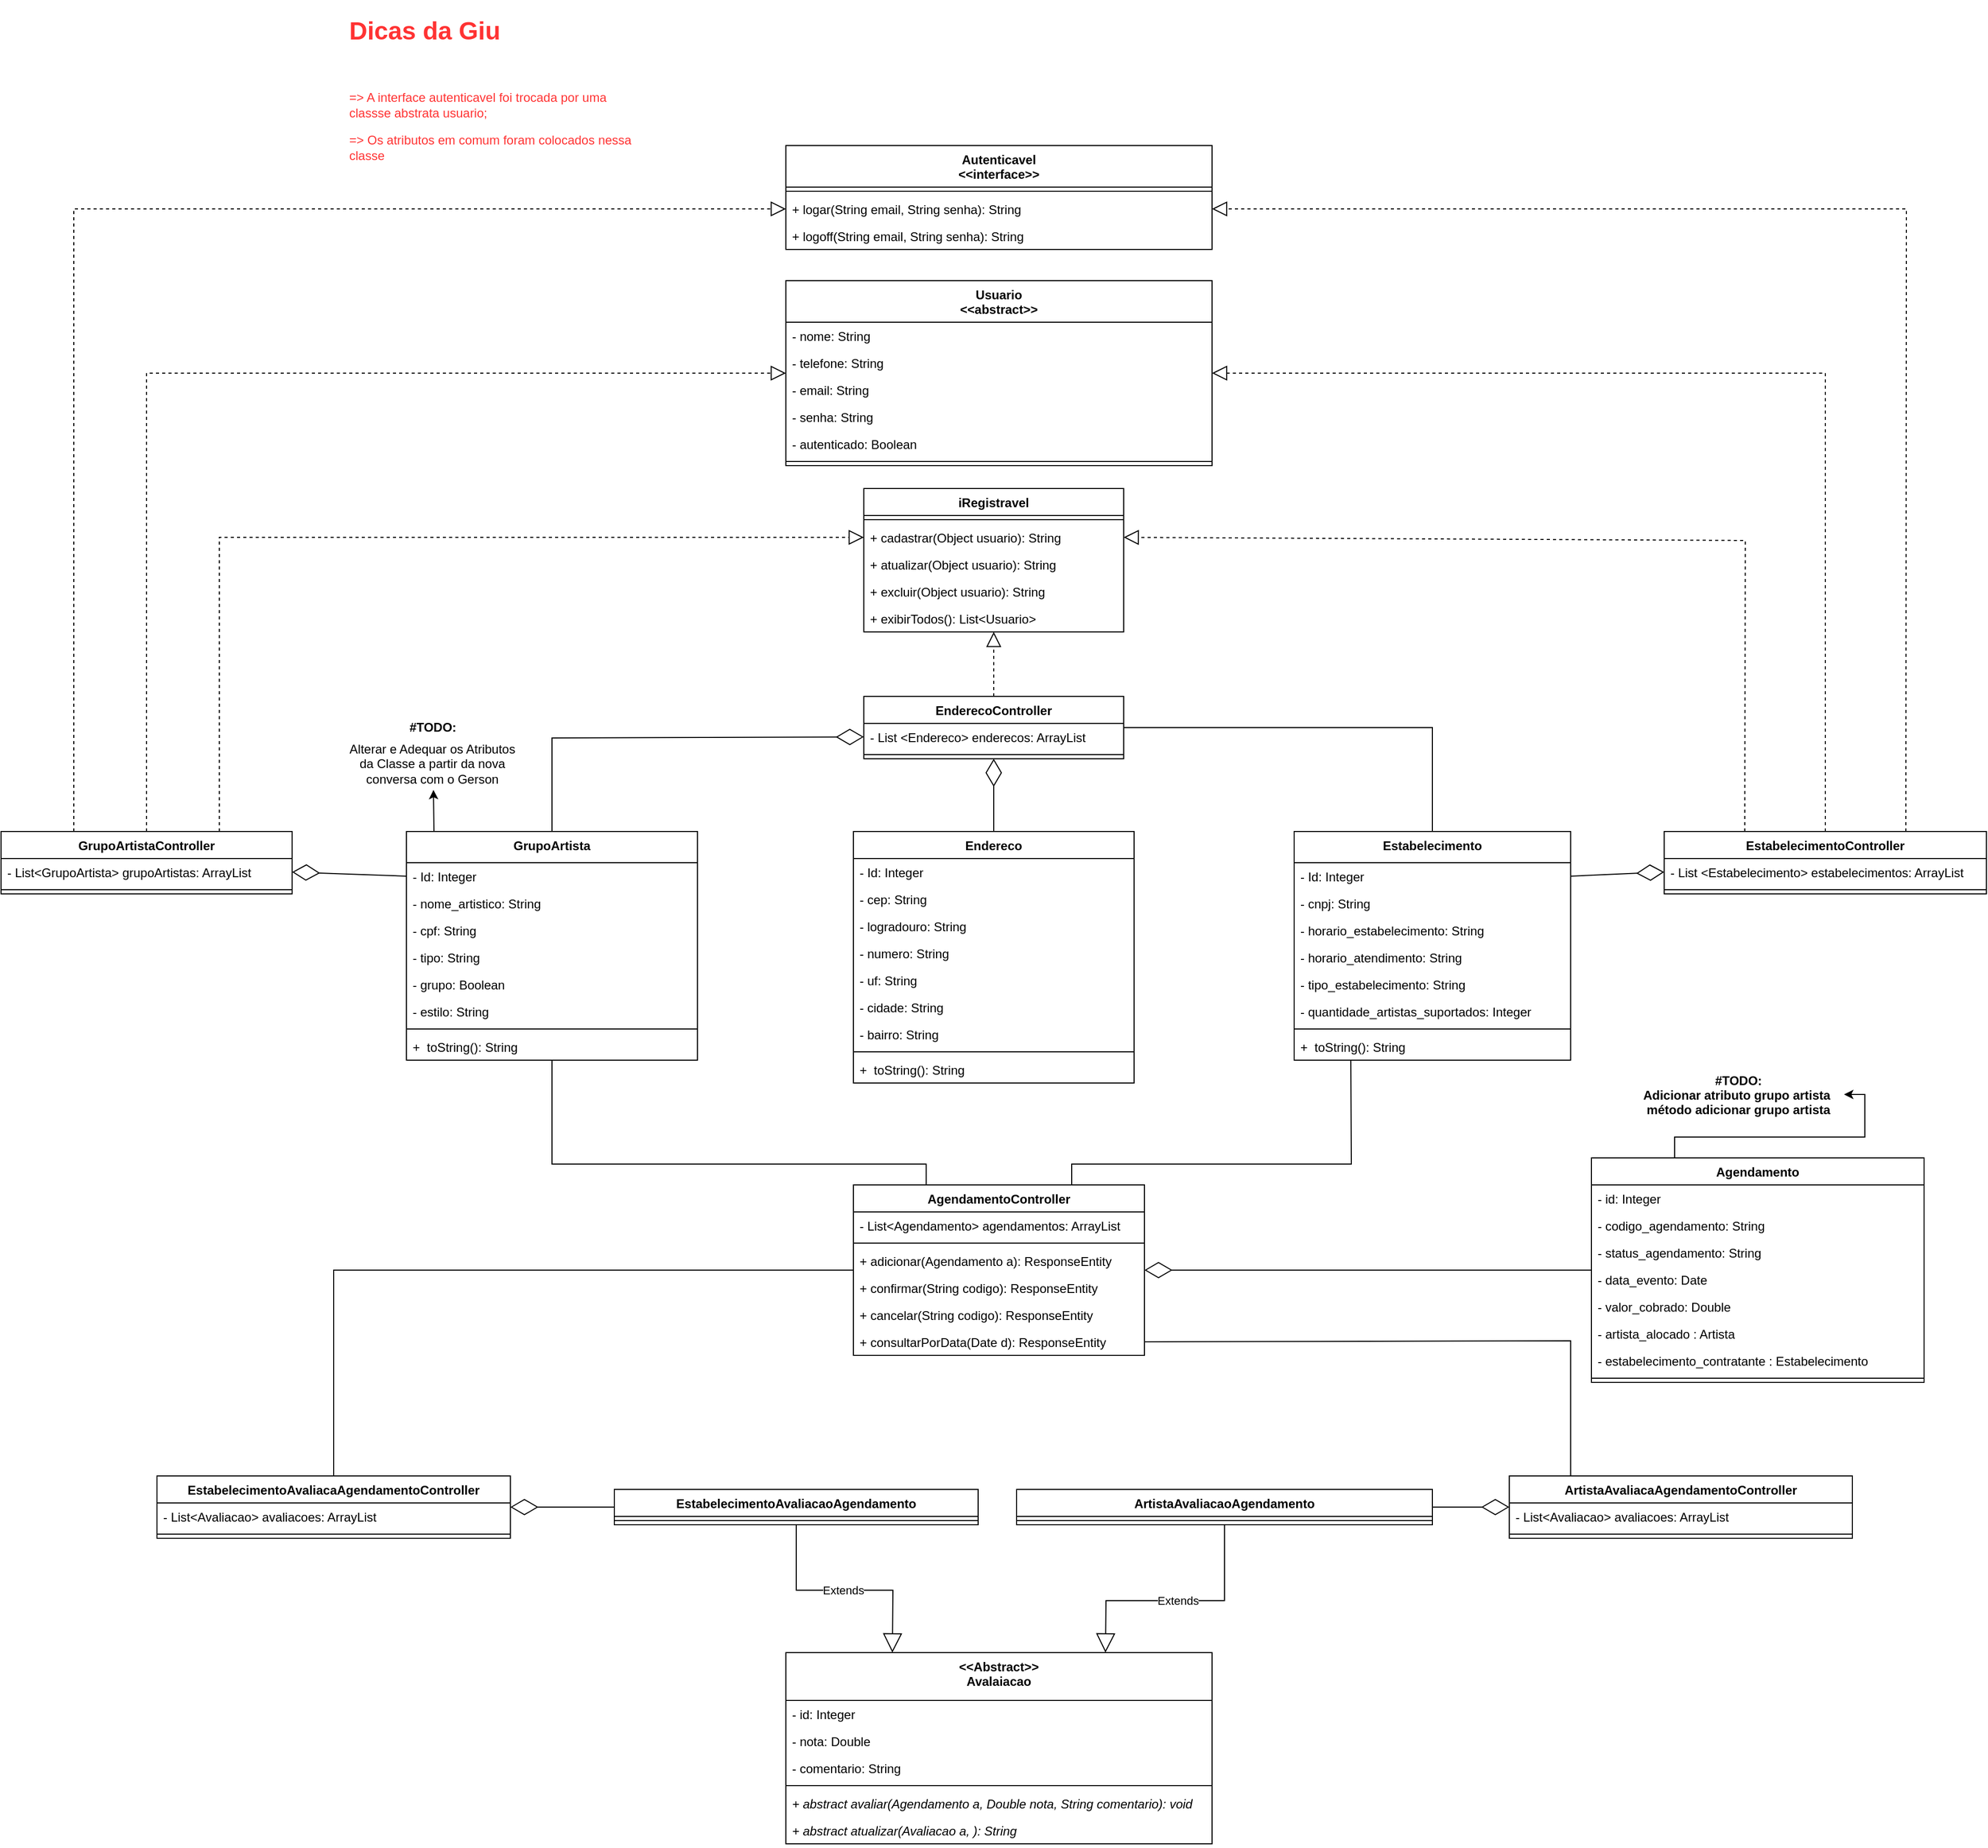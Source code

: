 <mxfile version="17.4.0" type="device"><diagram id="C5RBs43oDa-KdzZeNtuy" name="Page-1"><mxGraphModel dx="3308" dy="2073" grid="1" gridSize="10" guides="1" tooltips="1" connect="1" arrows="1" fold="1" page="1" pageScale="1" pageWidth="827" pageHeight="1169" math="0" shadow="0"><root><mxCell id="WIyWlLk6GJQsqaUBKTNV-0"/><mxCell id="WIyWlLk6GJQsqaUBKTNV-1" parent="WIyWlLk6GJQsqaUBKTNV-0"/><mxCell id="0C-Qht0SyJNkjqXNVoUL-6" style="edgeStyle=orthogonalEdgeStyle;rounded=0;orthogonalLoop=1;jettySize=auto;html=1;exitX=0.25;exitY=0;exitDx=0;exitDy=0;entryX=0.5;entryY=1;entryDx=0;entryDy=0;" parent="WIyWlLk6GJQsqaUBKTNV-1" edge="1"><mxGeometry relative="1" as="geometry"><mxPoint x="-529" y="-360" as="sourcePoint"/><mxPoint x="-574" y="-400" as="targetPoint"/></mxGeometry></mxCell><mxCell id="Tl-lYXCaA4s1Efxnaxlq-0" value="GrupoArtista" style="swimlane;fontStyle=1;align=center;verticalAlign=top;childLayout=stackLayout;horizontal=1;startSize=30;horizontalStack=0;resizeParent=1;resizeParentMax=0;resizeLast=0;collapsible=1;marginBottom=0;" parent="WIyWlLk6GJQsqaUBKTNV-1" vertex="1"><mxGeometry x="-600" y="-360" width="280" height="220" as="geometry"/></mxCell><mxCell id="Tl-lYXCaA4s1Efxnaxlq-59" value="- Id: Integer" style="text;strokeColor=none;fillColor=none;align=left;verticalAlign=top;spacingLeft=4;spacingRight=4;overflow=hidden;rotatable=0;points=[[0,0.5],[1,0.5]];portConstraint=eastwest;" parent="Tl-lYXCaA4s1Efxnaxlq-0" vertex="1"><mxGeometry y="30" width="280" height="26" as="geometry"/></mxCell><mxCell id="lY1eaRjhmcBlnOuY8_il-0" value="- nome_artistico: String" style="text;strokeColor=none;fillColor=none;align=left;verticalAlign=top;spacingLeft=4;spacingRight=4;overflow=hidden;rotatable=0;points=[[0,0.5],[1,0.5]];portConstraint=eastwest;" parent="Tl-lYXCaA4s1Efxnaxlq-0" vertex="1"><mxGeometry y="56" width="280" height="26" as="geometry"/></mxCell><mxCell id="Tl-lYXCaA4s1Efxnaxlq-10" value="- cpf: String" style="text;strokeColor=none;fillColor=none;align=left;verticalAlign=top;spacingLeft=4;spacingRight=4;overflow=hidden;rotatable=0;points=[[0,0.5],[1,0.5]];portConstraint=eastwest;" parent="Tl-lYXCaA4s1Efxnaxlq-0" vertex="1"><mxGeometry y="82" width="280" height="26" as="geometry"/></mxCell><mxCell id="Tl-lYXCaA4s1Efxnaxlq-9" value="- tipo: String" style="text;strokeColor=none;fillColor=none;align=left;verticalAlign=top;spacingLeft=4;spacingRight=4;overflow=hidden;rotatable=0;points=[[0,0.5],[1,0.5]];portConstraint=eastwest;" parent="Tl-lYXCaA4s1Efxnaxlq-0" vertex="1"><mxGeometry y="108" width="280" height="26" as="geometry"/></mxCell><mxCell id="Tl-lYXCaA4s1Efxnaxlq-21" value="- grupo: Boolean" style="text;strokeColor=none;fillColor=none;align=left;verticalAlign=top;spacingLeft=4;spacingRight=4;overflow=hidden;rotatable=0;points=[[0,0.5],[1,0.5]];portConstraint=eastwest;" parent="Tl-lYXCaA4s1Efxnaxlq-0" vertex="1"><mxGeometry y="134" width="280" height="26" as="geometry"/></mxCell><mxCell id="0C-Qht0SyJNkjqXNVoUL-3" value="- estilo: String" style="text;strokeColor=none;fillColor=none;align=left;verticalAlign=top;spacingLeft=4;spacingRight=4;overflow=hidden;rotatable=0;points=[[0,0.5],[1,0.5]];portConstraint=eastwest;" parent="Tl-lYXCaA4s1Efxnaxlq-0" vertex="1"><mxGeometry y="160" width="280" height="26" as="geometry"/></mxCell><mxCell id="Tl-lYXCaA4s1Efxnaxlq-2" value="" style="line;strokeWidth=1;fillColor=none;align=left;verticalAlign=middle;spacingTop=-1;spacingLeft=3;spacingRight=3;rotatable=0;labelPosition=right;points=[];portConstraint=eastwest;" parent="Tl-lYXCaA4s1Efxnaxlq-0" vertex="1"><mxGeometry y="186" width="280" height="8" as="geometry"/></mxCell><mxCell id="Tl-lYXCaA4s1Efxnaxlq-72" value="+  toString(): String" style="text;strokeColor=none;fillColor=none;align=left;verticalAlign=top;spacingLeft=4;spacingRight=4;overflow=hidden;rotatable=0;points=[[0,0.5],[1,0.5]];portConstraint=eastwest;" parent="Tl-lYXCaA4s1Efxnaxlq-0" vertex="1"><mxGeometry y="194" width="280" height="26" as="geometry"/></mxCell><mxCell id="Tl-lYXCaA4s1Efxnaxlq-4" value="Estabelecimento" style="swimlane;fontStyle=1;align=center;verticalAlign=top;childLayout=stackLayout;horizontal=1;startSize=30;horizontalStack=0;resizeParent=1;resizeParentMax=0;resizeLast=0;collapsible=1;marginBottom=0;" parent="WIyWlLk6GJQsqaUBKTNV-1" vertex="1"><mxGeometry x="254" y="-360" width="266" height="220" as="geometry"/></mxCell><mxCell id="Tl-lYXCaA4s1Efxnaxlq-60" value="- Id: Integer" style="text;strokeColor=none;fillColor=none;align=left;verticalAlign=top;spacingLeft=4;spacingRight=4;overflow=hidden;rotatable=0;points=[[0,0.5],[1,0.5]];portConstraint=eastwest;" parent="Tl-lYXCaA4s1Efxnaxlq-4" vertex="1"><mxGeometry y="30" width="266" height="26" as="geometry"/></mxCell><mxCell id="Tl-lYXCaA4s1Efxnaxlq-14" value="- cnpj: String" style="text;strokeColor=none;fillColor=none;align=left;verticalAlign=top;spacingLeft=4;spacingRight=4;overflow=hidden;rotatable=0;points=[[0,0.5],[1,0.5]];portConstraint=eastwest;" parent="Tl-lYXCaA4s1Efxnaxlq-4" vertex="1"><mxGeometry y="56" width="266" height="26" as="geometry"/></mxCell><mxCell id="Tl-lYXCaA4s1Efxnaxlq-50" value="- horario_estabelecimento: String" style="text;strokeColor=none;fillColor=none;align=left;verticalAlign=top;spacingLeft=4;spacingRight=4;overflow=hidden;rotatable=0;points=[[0,0.5],[1,0.5]];portConstraint=eastwest;" parent="Tl-lYXCaA4s1Efxnaxlq-4" vertex="1"><mxGeometry y="82" width="266" height="26" as="geometry"/></mxCell><mxCell id="Tl-lYXCaA4s1Efxnaxlq-19" value="- horario_atendimento: String" style="text;strokeColor=none;fillColor=none;align=left;verticalAlign=top;spacingLeft=4;spacingRight=4;overflow=hidden;rotatable=0;points=[[0,0.5],[1,0.5]];portConstraint=eastwest;" parent="Tl-lYXCaA4s1Efxnaxlq-4" vertex="1"><mxGeometry y="108" width="266" height="26" as="geometry"/></mxCell><mxCell id="Tl-lYXCaA4s1Efxnaxlq-15" value="- tipo_estabelecimento: String" style="text;strokeColor=none;fillColor=none;align=left;verticalAlign=top;spacingLeft=4;spacingRight=4;overflow=hidden;rotatable=0;points=[[0,0.5],[1,0.5]];portConstraint=eastwest;" parent="Tl-lYXCaA4s1Efxnaxlq-4" vertex="1"><mxGeometry y="134" width="266" height="26" as="geometry"/></mxCell><mxCell id="lY1eaRjhmcBlnOuY8_il-1" value="- quantidade_artistas_suportados: Integer" style="text;strokeColor=none;fillColor=none;align=left;verticalAlign=top;spacingLeft=4;spacingRight=4;overflow=hidden;rotatable=0;points=[[0,0.5],[1,0.5]];portConstraint=eastwest;" parent="Tl-lYXCaA4s1Efxnaxlq-4" vertex="1"><mxGeometry y="160" width="266" height="26" as="geometry"/></mxCell><mxCell id="Tl-lYXCaA4s1Efxnaxlq-6" value="" style="line;strokeWidth=1;fillColor=none;align=left;verticalAlign=middle;spacingTop=-1;spacingLeft=3;spacingRight=3;rotatable=0;labelPosition=right;points=[];portConstraint=eastwest;" parent="Tl-lYXCaA4s1Efxnaxlq-4" vertex="1"><mxGeometry y="186" width="266" height="8" as="geometry"/></mxCell><mxCell id="Tl-lYXCaA4s1Efxnaxlq-73" value="+  toString(): String" style="text;strokeColor=none;fillColor=none;align=left;verticalAlign=top;spacingLeft=4;spacingRight=4;overflow=hidden;rotatable=0;points=[[0,0.5],[1,0.5]];portConstraint=eastwest;" parent="Tl-lYXCaA4s1Efxnaxlq-4" vertex="1"><mxGeometry y="194" width="266" height="26" as="geometry"/></mxCell><mxCell id="Tl-lYXCaA4s1Efxnaxlq-61" value="Endereco" style="swimlane;fontStyle=1;align=center;verticalAlign=top;childLayout=stackLayout;horizontal=1;startSize=26;horizontalStack=0;resizeParent=1;resizeParentMax=0;resizeLast=0;collapsible=1;marginBottom=0;" parent="WIyWlLk6GJQsqaUBKTNV-1" vertex="1"><mxGeometry x="-170" y="-360" width="270" height="242" as="geometry"/></mxCell><mxCell id="Tl-lYXCaA4s1Efxnaxlq-68" value="- Id: Integer" style="text;strokeColor=none;fillColor=none;align=left;verticalAlign=top;spacingLeft=4;spacingRight=4;overflow=hidden;rotatable=0;points=[[0,0.5],[1,0.5]];portConstraint=eastwest;" parent="Tl-lYXCaA4s1Efxnaxlq-61" vertex="1"><mxGeometry y="26" width="270" height="26" as="geometry"/></mxCell><mxCell id="Tl-lYXCaA4s1Efxnaxlq-67" value="- cep: String" style="text;strokeColor=none;fillColor=none;align=left;verticalAlign=top;spacingLeft=4;spacingRight=4;overflow=hidden;rotatable=0;points=[[0,0.5],[1,0.5]];portConstraint=eastwest;" parent="Tl-lYXCaA4s1Efxnaxlq-61" vertex="1"><mxGeometry y="52" width="270" height="26" as="geometry"/></mxCell><mxCell id="Tl-lYXCaA4s1Efxnaxlq-65" value="- logradouro: String" style="text;strokeColor=none;fillColor=none;align=left;verticalAlign=top;spacingLeft=4;spacingRight=4;overflow=hidden;rotatable=0;points=[[0,0.5],[1,0.5]];portConstraint=eastwest;" parent="Tl-lYXCaA4s1Efxnaxlq-61" vertex="1"><mxGeometry y="78" width="270" height="26" as="geometry"/></mxCell><mxCell id="Tl-lYXCaA4s1Efxnaxlq-69" value="- numero: String" style="text;strokeColor=none;fillColor=none;align=left;verticalAlign=top;spacingLeft=4;spacingRight=4;overflow=hidden;rotatable=0;points=[[0,0.5],[1,0.5]];portConstraint=eastwest;" parent="Tl-lYXCaA4s1Efxnaxlq-61" vertex="1"><mxGeometry y="104" width="270" height="26" as="geometry"/></mxCell><mxCell id="Tl-lYXCaA4s1Efxnaxlq-70" value="- uf: String" style="text;strokeColor=none;fillColor=none;align=left;verticalAlign=top;spacingLeft=4;spacingRight=4;overflow=hidden;rotatable=0;points=[[0,0.5],[1,0.5]];portConstraint=eastwest;" parent="Tl-lYXCaA4s1Efxnaxlq-61" vertex="1"><mxGeometry y="130" width="270" height="26" as="geometry"/></mxCell><mxCell id="Tl-lYXCaA4s1Efxnaxlq-71" value="- cidade: String" style="text;strokeColor=none;fillColor=none;align=left;verticalAlign=top;spacingLeft=4;spacingRight=4;overflow=hidden;rotatable=0;points=[[0,0.5],[1,0.5]];portConstraint=eastwest;" parent="Tl-lYXCaA4s1Efxnaxlq-61" vertex="1"><mxGeometry y="156" width="270" height="26" as="geometry"/></mxCell><mxCell id="Tl-lYXCaA4s1Efxnaxlq-66" value="- bairro: String" style="text;strokeColor=none;fillColor=none;align=left;verticalAlign=top;spacingLeft=4;spacingRight=4;overflow=hidden;rotatable=0;points=[[0,0.5],[1,0.5]];portConstraint=eastwest;" parent="Tl-lYXCaA4s1Efxnaxlq-61" vertex="1"><mxGeometry y="182" width="270" height="26" as="geometry"/></mxCell><mxCell id="Tl-lYXCaA4s1Efxnaxlq-63" value="" style="line;strokeWidth=1;fillColor=none;align=left;verticalAlign=middle;spacingTop=-1;spacingLeft=3;spacingRight=3;rotatable=0;labelPosition=right;points=[];portConstraint=eastwest;" parent="Tl-lYXCaA4s1Efxnaxlq-61" vertex="1"><mxGeometry y="208" width="270" height="8" as="geometry"/></mxCell><mxCell id="Tl-lYXCaA4s1Efxnaxlq-64" value="+  toString(): String" style="text;strokeColor=none;fillColor=none;align=left;verticalAlign=top;spacingLeft=4;spacingRight=4;overflow=hidden;rotatable=0;points=[[0,0.5],[1,0.5]];portConstraint=eastwest;" parent="Tl-lYXCaA4s1Efxnaxlq-61" vertex="1"><mxGeometry y="216" width="270" height="26" as="geometry"/></mxCell><mxCell id="Tl-lYXCaA4s1Efxnaxlq-74" value="" style="endArrow=diamondThin;endFill=0;endSize=24;html=1;rounded=0;exitX=0.5;exitY=0;exitDx=0;exitDy=0;entryX=0;entryY=0.5;entryDx=0;entryDy=0;" parent="WIyWlLk6GJQsqaUBKTNV-1" source="Tl-lYXCaA4s1Efxnaxlq-0" target="MtoekiqafOgGet9x2mUA-14" edge="1"><mxGeometry width="160" relative="1" as="geometry"><mxPoint x="-330" y="-240" as="sourcePoint"/><mxPoint x="-116" y="-490" as="targetPoint"/><Array as="points"><mxPoint x="-460" y="-450"/></Array></mxGeometry></mxCell><mxCell id="lY1eaRjhmcBlnOuY8_il-12" value="Usuario&#10;&lt;&lt;abstract&gt;&gt;" style="swimlane;fontStyle=1;align=center;verticalAlign=top;childLayout=stackLayout;horizontal=1;startSize=40;horizontalStack=0;resizeParent=1;resizeParentMax=0;resizeLast=0;collapsible=1;marginBottom=0;" parent="WIyWlLk6GJQsqaUBKTNV-1" vertex="1"><mxGeometry x="-235" y="-890" width="410" height="178" as="geometry"/></mxCell><mxCell id="4rYpU4I6iKvw46gLORif-6" value="- nome: String" style="text;strokeColor=none;fillColor=none;align=left;verticalAlign=top;spacingLeft=4;spacingRight=4;overflow=hidden;rotatable=0;points=[[0,0.5],[1,0.5]];portConstraint=eastwest;" parent="lY1eaRjhmcBlnOuY8_il-12" vertex="1"><mxGeometry y="40" width="410" height="26" as="geometry"/></mxCell><mxCell id="4rYpU4I6iKvw46gLORif-0" value="- telefone: String" style="text;strokeColor=none;fillColor=none;align=left;verticalAlign=top;spacingLeft=4;spacingRight=4;overflow=hidden;rotatable=0;points=[[0,0.5],[1,0.5]];portConstraint=eastwest;" parent="lY1eaRjhmcBlnOuY8_il-12" vertex="1"><mxGeometry y="66" width="410" height="26" as="geometry"/></mxCell><mxCell id="4rYpU4I6iKvw46gLORif-1" value="- email: String" style="text;strokeColor=none;fillColor=none;align=left;verticalAlign=top;spacingLeft=4;spacingRight=4;overflow=hidden;rotatable=0;points=[[0,0.5],[1,0.5]];portConstraint=eastwest;" parent="lY1eaRjhmcBlnOuY8_il-12" vertex="1"><mxGeometry y="92" width="410" height="26" as="geometry"/></mxCell><mxCell id="4rYpU4I6iKvw46gLORif-2" value="- senha: String" style="text;strokeColor=none;fillColor=none;align=left;verticalAlign=top;spacingLeft=4;spacingRight=4;overflow=hidden;rotatable=0;points=[[0,0.5],[1,0.5]];portConstraint=eastwest;" parent="lY1eaRjhmcBlnOuY8_il-12" vertex="1"><mxGeometry y="118" width="410" height="26" as="geometry"/></mxCell><mxCell id="4rYpU4I6iKvw46gLORif-5" value="- autenticado: Boolean" style="text;strokeColor=none;fillColor=none;align=left;verticalAlign=top;spacingLeft=4;spacingRight=4;overflow=hidden;rotatable=0;points=[[0,0.5],[1,0.5]];portConstraint=eastwest;" parent="lY1eaRjhmcBlnOuY8_il-12" vertex="1"><mxGeometry y="144" width="410" height="26" as="geometry"/></mxCell><mxCell id="lY1eaRjhmcBlnOuY8_il-14" value="" style="line;strokeWidth=1;fillColor=none;align=left;verticalAlign=middle;spacingTop=-1;spacingLeft=3;spacingRight=3;rotatable=0;labelPosition=right;points=[];portConstraint=eastwest;" parent="lY1eaRjhmcBlnOuY8_il-12" vertex="1"><mxGeometry y="170" width="410" height="8" as="geometry"/></mxCell><mxCell id="4rYpU4I6iKvw46gLORif-4" style="edgeStyle=orthogonalEdgeStyle;rounded=0;orthogonalLoop=1;jettySize=auto;html=1;exitX=0.25;exitY=0;exitDx=0;exitDy=0;" parent="WIyWlLk6GJQsqaUBKTNV-1" source="EFZSeknAWQdFkqtZ1_Oj-0" target="MtoekiqafOgGet9x2mUA-73" edge="1"><mxGeometry relative="1" as="geometry"/></mxCell><mxCell id="EFZSeknAWQdFkqtZ1_Oj-0" value="Agendamento" style="swimlane;fontStyle=1;align=center;verticalAlign=top;childLayout=stackLayout;horizontal=1;startSize=26;horizontalStack=0;resizeParent=1;resizeParentMax=0;resizeLast=0;collapsible=1;marginBottom=0;" parent="WIyWlLk6GJQsqaUBKTNV-1" vertex="1"><mxGeometry x="540" y="-46" width="320" height="216" as="geometry"/></mxCell><mxCell id="MtoekiqafOgGet9x2mUA-62" value="- id: Integer" style="text;strokeColor=none;fillColor=none;align=left;verticalAlign=top;spacingLeft=4;spacingRight=4;overflow=hidden;rotatable=0;points=[[0,0.5],[1,0.5]];portConstraint=eastwest;" parent="EFZSeknAWQdFkqtZ1_Oj-0" vertex="1"><mxGeometry y="26" width="320" height="26" as="geometry"/></mxCell><mxCell id="EFZSeknAWQdFkqtZ1_Oj-1" value="- codigo_agendamento: String" style="text;strokeColor=none;fillColor=none;align=left;verticalAlign=top;spacingLeft=4;spacingRight=4;overflow=hidden;rotatable=0;points=[[0,0.5],[1,0.5]];portConstraint=eastwest;" parent="EFZSeknAWQdFkqtZ1_Oj-0" vertex="1"><mxGeometry y="52" width="320" height="26" as="geometry"/></mxCell><mxCell id="EFZSeknAWQdFkqtZ1_Oj-4" value="- status_agendamento: String" style="text;strokeColor=none;fillColor=none;align=left;verticalAlign=top;spacingLeft=4;spacingRight=4;overflow=hidden;rotatable=0;points=[[0,0.5],[1,0.5]];portConstraint=eastwest;" parent="EFZSeknAWQdFkqtZ1_Oj-0" vertex="1"><mxGeometry y="78" width="320" height="26" as="geometry"/></mxCell><mxCell id="EFZSeknAWQdFkqtZ1_Oj-5" value="- data_evento: Date" style="text;strokeColor=none;fillColor=none;align=left;verticalAlign=top;spacingLeft=4;spacingRight=4;overflow=hidden;rotatable=0;points=[[0,0.5],[1,0.5]];portConstraint=eastwest;" parent="EFZSeknAWQdFkqtZ1_Oj-0" vertex="1"><mxGeometry y="104" width="320" height="26" as="geometry"/></mxCell><mxCell id="EFZSeknAWQdFkqtZ1_Oj-6" value="- valor_cobrado: Double" style="text;strokeColor=none;fillColor=none;align=left;verticalAlign=top;spacingLeft=4;spacingRight=4;overflow=hidden;rotatable=0;points=[[0,0.5],[1,0.5]];portConstraint=eastwest;" parent="EFZSeknAWQdFkqtZ1_Oj-0" vertex="1"><mxGeometry y="130" width="320" height="26" as="geometry"/></mxCell><mxCell id="MtoekiqafOgGet9x2mUA-55" value="- artista_alocado : Artista" style="text;strokeColor=none;fillColor=none;align=left;verticalAlign=top;spacingLeft=4;spacingRight=4;overflow=hidden;rotatable=0;points=[[0,0.5],[1,0.5]];portConstraint=eastwest;" parent="EFZSeknAWQdFkqtZ1_Oj-0" vertex="1"><mxGeometry y="156" width="320" height="26" as="geometry"/></mxCell><mxCell id="MtoekiqafOgGet9x2mUA-56" value="- estabelecimento_contratante : Estabelecimento" style="text;strokeColor=none;fillColor=none;align=left;verticalAlign=top;spacingLeft=4;spacingRight=4;overflow=hidden;rotatable=0;points=[[0,0.5],[1,0.5]];portConstraint=eastwest;" parent="EFZSeknAWQdFkqtZ1_Oj-0" vertex="1"><mxGeometry y="182" width="320" height="26" as="geometry"/></mxCell><mxCell id="EFZSeknAWQdFkqtZ1_Oj-2" value="" style="line;strokeWidth=1;fillColor=none;align=left;verticalAlign=middle;spacingTop=-1;spacingLeft=3;spacingRight=3;rotatable=0;labelPosition=right;points=[];portConstraint=eastwest;" parent="EFZSeknAWQdFkqtZ1_Oj-0" vertex="1"><mxGeometry y="208" width="320" height="8" as="geometry"/></mxCell><mxCell id="EFZSeknAWQdFkqtZ1_Oj-10" value="EstabelecimentoAvaliacaoAgendamento" style="swimlane;fontStyle=1;align=center;verticalAlign=top;childLayout=stackLayout;horizontal=1;startSize=26;horizontalStack=0;resizeParent=1;resizeParentMax=0;resizeLast=0;collapsible=1;marginBottom=0;" parent="WIyWlLk6GJQsqaUBKTNV-1" vertex="1"><mxGeometry x="-400" y="273" width="350" height="34" as="geometry"/></mxCell><mxCell id="EFZSeknAWQdFkqtZ1_Oj-12" value="" style="line;strokeWidth=1;fillColor=none;align=left;verticalAlign=middle;spacingTop=-1;spacingLeft=3;spacingRight=3;rotatable=0;labelPosition=right;points=[];portConstraint=eastwest;" parent="EFZSeknAWQdFkqtZ1_Oj-10" vertex="1"><mxGeometry y="26" width="350" height="8" as="geometry"/></mxCell><mxCell id="EFZSeknAWQdFkqtZ1_Oj-15" value="ArtistaAvaliacaoAgendamento" style="swimlane;fontStyle=1;align=center;verticalAlign=top;childLayout=stackLayout;horizontal=1;startSize=26;horizontalStack=0;resizeParent=1;resizeParentMax=0;resizeLast=0;collapsible=1;marginBottom=0;" parent="WIyWlLk6GJQsqaUBKTNV-1" vertex="1"><mxGeometry x="-13" y="273" width="400" height="34" as="geometry"/></mxCell><mxCell id="EFZSeknAWQdFkqtZ1_Oj-18" value="" style="line;strokeWidth=1;fillColor=none;align=left;verticalAlign=middle;spacingTop=-1;spacingLeft=3;spacingRight=3;rotatable=0;labelPosition=right;points=[];portConstraint=eastwest;" parent="EFZSeknAWQdFkqtZ1_Oj-15" vertex="1"><mxGeometry y="26" width="400" height="8" as="geometry"/></mxCell><mxCell id="EFZSeknAWQdFkqtZ1_Oj-23" value="&lt;&lt;Abstract&gt;&gt;&#10;Avalaiacao" style="swimlane;fontStyle=1;align=center;verticalAlign=top;childLayout=stackLayout;horizontal=1;startSize=46;horizontalStack=0;resizeParent=1;resizeParentMax=0;resizeLast=0;collapsible=1;marginBottom=0;" parent="WIyWlLk6GJQsqaUBKTNV-1" vertex="1"><mxGeometry x="-235" y="430" width="410" height="184" as="geometry"/></mxCell><mxCell id="EFZSeknAWQdFkqtZ1_Oj-16" value="- id: Integer" style="text;strokeColor=none;fillColor=none;align=left;verticalAlign=top;spacingLeft=4;spacingRight=4;overflow=hidden;rotatable=0;points=[[0,0.5],[1,0.5]];portConstraint=eastwest;" parent="EFZSeknAWQdFkqtZ1_Oj-23" vertex="1"><mxGeometry y="46" width="410" height="26" as="geometry"/></mxCell><mxCell id="MtoekiqafOgGet9x2mUA-61" value="- nota: Double" style="text;strokeColor=none;fillColor=none;align=left;verticalAlign=top;spacingLeft=4;spacingRight=4;overflow=hidden;rotatable=0;points=[[0,0.5],[1,0.5]];portConstraint=eastwest;" parent="EFZSeknAWQdFkqtZ1_Oj-23" vertex="1"><mxGeometry y="72" width="410" height="26" as="geometry"/></mxCell><mxCell id="EFZSeknAWQdFkqtZ1_Oj-17" value="- comentario: String" style="text;strokeColor=none;fillColor=none;align=left;verticalAlign=top;spacingLeft=4;spacingRight=4;overflow=hidden;rotatable=0;points=[[0,0.5],[1,0.5]];portConstraint=eastwest;" parent="EFZSeknAWQdFkqtZ1_Oj-23" vertex="1"><mxGeometry y="98" width="410" height="26" as="geometry"/></mxCell><mxCell id="EFZSeknAWQdFkqtZ1_Oj-25" value="" style="line;strokeWidth=1;fillColor=none;align=left;verticalAlign=middle;spacingTop=-1;spacingLeft=3;spacingRight=3;rotatable=0;labelPosition=right;points=[];portConstraint=eastwest;" parent="EFZSeknAWQdFkqtZ1_Oj-23" vertex="1"><mxGeometry y="124" width="410" height="8" as="geometry"/></mxCell><mxCell id="EFZSeknAWQdFkqtZ1_Oj-30" value="+ abstract avaliar(Agendamento a, Double nota, String comentario): void" style="text;strokeColor=none;fillColor=none;align=left;verticalAlign=top;spacingLeft=4;spacingRight=4;overflow=hidden;rotatable=0;points=[[0,0.5],[1,0.5]];portConstraint=eastwest;fontStyle=2" parent="EFZSeknAWQdFkqtZ1_Oj-23" vertex="1"><mxGeometry y="132" width="410" height="26" as="geometry"/></mxCell><mxCell id="EFZSeknAWQdFkqtZ1_Oj-26" value="+ abstract atualizar(Avaliacao a, ): String" style="text;strokeColor=none;fillColor=none;align=left;verticalAlign=top;spacingLeft=4;spacingRight=4;overflow=hidden;rotatable=0;points=[[0,0.5],[1,0.5]];portConstraint=eastwest;fontStyle=2" parent="EFZSeknAWQdFkqtZ1_Oj-23" vertex="1"><mxGeometry y="158" width="410" height="26" as="geometry"/></mxCell><mxCell id="EFZSeknAWQdFkqtZ1_Oj-28" value="Extends" style="endArrow=block;endSize=16;endFill=0;html=1;rounded=0;entryX=0.25;entryY=0;entryDx=0;entryDy=0;exitX=0.5;exitY=1;exitDx=0;exitDy=0;" parent="WIyWlLk6GJQsqaUBKTNV-1" source="EFZSeknAWQdFkqtZ1_Oj-10" target="EFZSeknAWQdFkqtZ1_Oj-23" edge="1"><mxGeometry width="160" relative="1" as="geometry"><mxPoint x="-361.1" y="305.896" as="sourcePoint"/><mxPoint x="70" y="316" as="targetPoint"/><Array as="points"><mxPoint x="-225" y="370"/><mxPoint x="-132" y="370"/></Array></mxGeometry></mxCell><mxCell id="EFZSeknAWQdFkqtZ1_Oj-29" value="Extends" style="endArrow=block;endSize=16;endFill=0;html=1;rounded=0;entryX=0.75;entryY=0;entryDx=0;entryDy=0;exitX=0.5;exitY=1;exitDx=0;exitDy=0;" parent="WIyWlLk6GJQsqaUBKTNV-1" source="EFZSeknAWQdFkqtZ1_Oj-15" target="EFZSeknAWQdFkqtZ1_Oj-23" edge="1"><mxGeometry width="160" relative="1" as="geometry"><mxPoint x="190" y="280" as="sourcePoint"/><mxPoint x="-172.4" y="454.854" as="targetPoint"/><Array as="points"><mxPoint x="187" y="380"/><mxPoint x="73" y="380"/></Array></mxGeometry></mxCell><mxCell id="EFZSeknAWQdFkqtZ1_Oj-37" value="" style="endArrow=none;endFill=0;endSize=24;html=1;rounded=0;entryX=0.25;entryY=0;entryDx=0;entryDy=0;" parent="WIyWlLk6GJQsqaUBKTNV-1" source="Tl-lYXCaA4s1Efxnaxlq-0" target="MtoekiqafOgGet9x2mUA-49" edge="1"><mxGeometry width="160" relative="1" as="geometry"><mxPoint x="-26.68" y="-25.662" as="sourcePoint"/><mxPoint x="-43.32" y="50" as="targetPoint"/><Array as="points"><mxPoint x="-460" y="-40"/><mxPoint x="-270" y="-40"/><mxPoint x="-100" y="-40"/></Array></mxGeometry></mxCell><mxCell id="EFZSeknAWQdFkqtZ1_Oj-38" value="" style="endArrow=none;endFill=0;endSize=24;html=1;rounded=0;exitX=0.205;exitY=1.018;exitDx=0;exitDy=0;exitPerimeter=0;entryX=0.75;entryY=0;entryDx=0;entryDy=0;" parent="WIyWlLk6GJQsqaUBKTNV-1" source="Tl-lYXCaA4s1Efxnaxlq-73" target="MtoekiqafOgGet9x2mUA-49" edge="1"><mxGeometry width="160" relative="1" as="geometry"><mxPoint x="220" y="-35.766" as="sourcePoint"/><mxPoint x="491.52" y="80" as="targetPoint"/><Array as="points"><mxPoint x="309" y="-40"/><mxPoint x="40" y="-40"/></Array></mxGeometry></mxCell><mxCell id="MtoekiqafOgGet9x2mUA-0" value="GrupoArtistaController" style="swimlane;fontStyle=1;align=center;verticalAlign=top;childLayout=stackLayout;horizontal=1;startSize=26;horizontalStack=0;resizeParent=1;resizeParentMax=0;resizeLast=0;collapsible=1;marginBottom=0;" parent="WIyWlLk6GJQsqaUBKTNV-1" vertex="1"><mxGeometry x="-990" y="-360" width="280" height="60" as="geometry"/></mxCell><mxCell id="MtoekiqafOgGet9x2mUA-1" value="- List&lt;GrupoArtista&gt; grupoArtistas: ArrayList" style="text;strokeColor=none;fillColor=none;align=left;verticalAlign=top;spacingLeft=4;spacingRight=4;overflow=hidden;rotatable=0;points=[[0,0.5],[1,0.5]];portConstraint=eastwest;" parent="MtoekiqafOgGet9x2mUA-0" vertex="1"><mxGeometry y="26" width="280" height="26" as="geometry"/></mxCell><mxCell id="MtoekiqafOgGet9x2mUA-2" value="" style="line;strokeWidth=1;fillColor=none;align=left;verticalAlign=middle;spacingTop=-1;spacingLeft=3;spacingRight=3;rotatable=0;labelPosition=right;points=[];portConstraint=eastwest;" parent="MtoekiqafOgGet9x2mUA-0" vertex="1"><mxGeometry y="52" width="280" height="8" as="geometry"/></mxCell><mxCell id="MtoekiqafOgGet9x2mUA-4" value="" style="endArrow=diamondThin;endFill=0;endSize=24;html=1;rounded=0;entryX=1;entryY=0.5;entryDx=0;entryDy=0;exitX=0;exitY=0.5;exitDx=0;exitDy=0;" parent="WIyWlLk6GJQsqaUBKTNV-1" source="Tl-lYXCaA4s1Efxnaxlq-59" target="MtoekiqafOgGet9x2mUA-1" edge="1"><mxGeometry width="160" relative="1" as="geometry"><mxPoint x="-810.0" y="-228.624" as="sourcePoint"/><mxPoint x="-656.56" y="-230" as="targetPoint"/></mxGeometry></mxCell><mxCell id="MtoekiqafOgGet9x2mUA-5" value="EstabelecimentoController" style="swimlane;fontStyle=1;align=center;verticalAlign=top;childLayout=stackLayout;horizontal=1;startSize=26;horizontalStack=0;resizeParent=1;resizeParentMax=0;resizeLast=0;collapsible=1;marginBottom=0;" parent="WIyWlLk6GJQsqaUBKTNV-1" vertex="1"><mxGeometry x="610" y="-360" width="310" height="60" as="geometry"/></mxCell><mxCell id="MtoekiqafOgGet9x2mUA-6" value="- List &lt;Estabelecimento&gt; estabelecimentos: ArrayList" style="text;strokeColor=none;fillColor=none;align=left;verticalAlign=top;spacingLeft=4;spacingRight=4;overflow=hidden;rotatable=0;points=[[0,0.5],[1,0.5]];portConstraint=eastwest;" parent="MtoekiqafOgGet9x2mUA-5" vertex="1"><mxGeometry y="26" width="310" height="26" as="geometry"/></mxCell><mxCell id="MtoekiqafOgGet9x2mUA-7" value="" style="line;strokeWidth=1;fillColor=none;align=left;verticalAlign=middle;spacingTop=-1;spacingLeft=3;spacingRight=3;rotatable=0;labelPosition=right;points=[];portConstraint=eastwest;" parent="MtoekiqafOgGet9x2mUA-5" vertex="1"><mxGeometry y="52" width="310" height="8" as="geometry"/></mxCell><mxCell id="MtoekiqafOgGet9x2mUA-9" value="" style="endArrow=diamondThin;endFill=0;endSize=24;html=1;rounded=0;exitX=1;exitY=0.5;exitDx=0;exitDy=0;entryX=0;entryY=0.5;entryDx=0;entryDy=0;" parent="WIyWlLk6GJQsqaUBKTNV-1" source="Tl-lYXCaA4s1Efxnaxlq-60" target="MtoekiqafOgGet9x2mUA-6" edge="1"><mxGeometry width="160" relative="1" as="geometry"><mxPoint x="709.73" y="-190.052" as="sourcePoint"/><mxPoint x="560" y="-189.816" as="targetPoint"/><Array as="points"/></mxGeometry></mxCell><mxCell id="MtoekiqafOgGet9x2mUA-11" value="" style="endArrow=block;dashed=1;endFill=0;endSize=12;html=1;rounded=0;exitX=0.5;exitY=0;exitDx=0;exitDy=0;" parent="WIyWlLk6GJQsqaUBKTNV-1" source="MtoekiqafOgGet9x2mUA-5" target="lY1eaRjhmcBlnOuY8_il-12" edge="1"><mxGeometry width="160" relative="1" as="geometry"><mxPoint x="-20" y="-320" as="sourcePoint"/><mxPoint x="140" y="-320" as="targetPoint"/><Array as="points"><mxPoint x="765" y="-801"/></Array></mxGeometry></mxCell><mxCell id="MtoekiqafOgGet9x2mUA-12" value="" style="endArrow=block;dashed=1;endFill=0;endSize=12;html=1;rounded=0;exitX=0.5;exitY=0;exitDx=0;exitDy=0;" parent="WIyWlLk6GJQsqaUBKTNV-1" source="MtoekiqafOgGet9x2mUA-0" target="lY1eaRjhmcBlnOuY8_il-12" edge="1"><mxGeometry width="160" relative="1" as="geometry"><mxPoint x="397.0" y="-350" as="sourcePoint"/><mxPoint x="118.4" y="-451.634" as="targetPoint"/><Array as="points"><mxPoint x="-850" y="-801"/></Array></mxGeometry></mxCell><mxCell id="MtoekiqafOgGet9x2mUA-13" value="EnderecoController" style="swimlane;fontStyle=1;align=center;verticalAlign=top;childLayout=stackLayout;horizontal=1;startSize=26;horizontalStack=0;resizeParent=1;resizeParentMax=0;resizeLast=0;collapsible=1;marginBottom=0;" parent="WIyWlLk6GJQsqaUBKTNV-1" vertex="1"><mxGeometry x="-160" y="-490" width="250" height="60" as="geometry"/></mxCell><mxCell id="MtoekiqafOgGet9x2mUA-14" value="- List &lt;Endereco&gt; enderecos: ArrayList" style="text;strokeColor=none;fillColor=none;align=left;verticalAlign=top;spacingLeft=4;spacingRight=4;overflow=hidden;rotatable=0;points=[[0,0.5],[1,0.5]];portConstraint=eastwest;" parent="MtoekiqafOgGet9x2mUA-13" vertex="1"><mxGeometry y="26" width="250" height="26" as="geometry"/></mxCell><mxCell id="MtoekiqafOgGet9x2mUA-15" value="" style="line;strokeWidth=1;fillColor=none;align=left;verticalAlign=middle;spacingTop=-1;spacingLeft=3;spacingRight=3;rotatable=0;labelPosition=right;points=[];portConstraint=eastwest;" parent="MtoekiqafOgGet9x2mUA-13" vertex="1"><mxGeometry y="52" width="250" height="8" as="geometry"/></mxCell><mxCell id="MtoekiqafOgGet9x2mUA-19" value="" style="endArrow=diamondThin;endFill=0;endSize=24;html=1;rounded=0;" parent="WIyWlLk6GJQsqaUBKTNV-1" source="Tl-lYXCaA4s1Efxnaxlq-61" target="MtoekiqafOgGet9x2mUA-13" edge="1"><mxGeometry width="160" relative="1" as="geometry"><mxPoint x="264" y="-190.052" as="sourcePoint"/><mxPoint x="114.27" y="-189.816" as="targetPoint"/></mxGeometry></mxCell><mxCell id="MtoekiqafOgGet9x2mUA-28" value="iRegistravel" style="swimlane;fontStyle=1;align=center;verticalAlign=top;childLayout=stackLayout;horizontal=1;startSize=26;horizontalStack=0;resizeParent=1;resizeParentMax=0;resizeLast=0;collapsible=1;marginBottom=0;" parent="WIyWlLk6GJQsqaUBKTNV-1" vertex="1"><mxGeometry x="-160" y="-690" width="250" height="138" as="geometry"/></mxCell><mxCell id="MtoekiqafOgGet9x2mUA-30" value="" style="line;strokeWidth=1;fillColor=none;align=left;verticalAlign=middle;spacingTop=-1;spacingLeft=3;spacingRight=3;rotatable=0;labelPosition=right;points=[];portConstraint=eastwest;" parent="MtoekiqafOgGet9x2mUA-28" vertex="1"><mxGeometry y="26" width="250" height="8" as="geometry"/></mxCell><mxCell id="lY1eaRjhmcBlnOuY8_il-16" value="+ cadastrar(Object usuario): String" style="text;strokeColor=none;fillColor=none;align=left;verticalAlign=top;spacingLeft=4;spacingRight=4;overflow=hidden;rotatable=0;points=[[0,0.5],[1,0.5]];portConstraint=eastwest;" parent="MtoekiqafOgGet9x2mUA-28" vertex="1"><mxGeometry y="34" width="250" height="26" as="geometry"/></mxCell><mxCell id="MtoekiqafOgGet9x2mUA-23" value="+ atualizar(Object usuario): String" style="text;strokeColor=none;fillColor=none;align=left;verticalAlign=top;spacingLeft=4;spacingRight=4;overflow=hidden;rotatable=0;points=[[0,0.5],[1,0.5]];portConstraint=eastwest;" parent="MtoekiqafOgGet9x2mUA-28" vertex="1"><mxGeometry y="60" width="250" height="26" as="geometry"/></mxCell><mxCell id="MtoekiqafOgGet9x2mUA-24" value="+ excluir(Object usuario): String" style="text;strokeColor=none;fillColor=none;align=left;verticalAlign=top;spacingLeft=4;spacingRight=4;overflow=hidden;rotatable=0;points=[[0,0.5],[1,0.5]];portConstraint=eastwest;" parent="MtoekiqafOgGet9x2mUA-28" vertex="1"><mxGeometry y="86" width="250" height="26" as="geometry"/></mxCell><mxCell id="EFZSeknAWQdFkqtZ1_Oj-35" value="+ exibirTodos(): List&lt;Usuario&gt;" style="text;strokeColor=none;fillColor=none;align=left;verticalAlign=top;spacingLeft=4;spacingRight=4;overflow=hidden;rotatable=0;points=[[0,0.5],[1,0.5]];portConstraint=eastwest;" parent="MtoekiqafOgGet9x2mUA-28" vertex="1"><mxGeometry y="112" width="250" height="26" as="geometry"/></mxCell><mxCell id="MtoekiqafOgGet9x2mUA-32" value="" style="endArrow=block;dashed=1;endFill=0;endSize=12;html=1;rounded=0;entryX=0;entryY=0.5;entryDx=0;entryDy=0;exitX=0.75;exitY=0;exitDx=0;exitDy=0;" parent="WIyWlLk6GJQsqaUBKTNV-1" source="MtoekiqafOgGet9x2mUA-0" target="lY1eaRjhmcBlnOuY8_il-16" edge="1"><mxGeometry width="160" relative="1" as="geometry"><mxPoint x="-590" y="-420" as="sourcePoint"/><mxPoint x="-83.774" y="-874.0" as="targetPoint"/><Array as="points"><mxPoint x="-780" y="-643"/></Array></mxGeometry></mxCell><mxCell id="MtoekiqafOgGet9x2mUA-33" value="" style="endArrow=block;dashed=1;endFill=0;endSize=12;html=1;rounded=0;exitX=0.25;exitY=0;exitDx=0;exitDy=0;entryX=1;entryY=0.5;entryDx=0;entryDy=0;" parent="WIyWlLk6GJQsqaUBKTNV-1" source="MtoekiqafOgGet9x2mUA-5" target="lY1eaRjhmcBlnOuY8_il-16" edge="1"><mxGeometry width="160" relative="1" as="geometry"><mxPoint x="775" y="-350" as="sourcePoint"/><mxPoint x="35.67" y="-874.0" as="targetPoint"/><Array as="points"><mxPoint x="688" y="-640"/></Array></mxGeometry></mxCell><mxCell id="MtoekiqafOgGet9x2mUA-35" value="" style="endArrow=block;dashed=1;endFill=0;endSize=12;html=1;rounded=0;" parent="WIyWlLk6GJQsqaUBKTNV-1" source="MtoekiqafOgGet9x2mUA-13" target="MtoekiqafOgGet9x2mUA-28" edge="1"><mxGeometry width="160" relative="1" as="geometry"><mxPoint x="60" y="-380" as="sourcePoint"/><mxPoint x="-10" y="-430" as="targetPoint"/></mxGeometry></mxCell><mxCell id="MtoekiqafOgGet9x2mUA-40" style="edgeStyle=orthogonalEdgeStyle;rounded=0;orthogonalLoop=1;jettySize=auto;html=1;endArrow=none;endFill=0;" parent="WIyWlLk6GJQsqaUBKTNV-1" source="MtoekiqafOgGet9x2mUA-36" target="Tl-lYXCaA4s1Efxnaxlq-4" edge="1"><mxGeometry relative="1" as="geometry"/></mxCell><mxCell id="MtoekiqafOgGet9x2mUA-41" style="edgeStyle=orthogonalEdgeStyle;rounded=0;orthogonalLoop=1;jettySize=auto;html=1;endArrow=none;endFill=0;" parent="WIyWlLk6GJQsqaUBKTNV-1" source="MtoekiqafOgGet9x2mUA-36" target="MtoekiqafOgGet9x2mUA-13" edge="1"><mxGeometry relative="1" as="geometry"/></mxCell><mxCell id="MtoekiqafOgGet9x2mUA-36" value="" style="line;strokeWidth=1;fillColor=none;align=left;verticalAlign=middle;spacingTop=-1;spacingLeft=3;spacingRight=3;rotatable=0;labelPosition=right;points=[];portConstraint=eastwest;" parent="WIyWlLk6GJQsqaUBKTNV-1" vertex="1"><mxGeometry x="140" y="-530" width="94" height="140" as="geometry"/></mxCell><mxCell id="MtoekiqafOgGet9x2mUA-49" value="AgendamentoController" style="swimlane;fontStyle=1;align=center;verticalAlign=top;childLayout=stackLayout;horizontal=1;startSize=26;horizontalStack=0;resizeParent=1;resizeParentMax=0;resizeLast=0;collapsible=1;marginBottom=0;" parent="WIyWlLk6GJQsqaUBKTNV-1" vertex="1"><mxGeometry x="-170" y="-20" width="280" height="164" as="geometry"/></mxCell><mxCell id="MtoekiqafOgGet9x2mUA-50" value="- List&lt;Agendamento&gt; agendamentos: ArrayList" style="text;strokeColor=none;fillColor=none;align=left;verticalAlign=top;spacingLeft=4;spacingRight=4;overflow=hidden;rotatable=0;points=[[0,0.5],[1,0.5]];portConstraint=eastwest;" parent="MtoekiqafOgGet9x2mUA-49" vertex="1"><mxGeometry y="26" width="280" height="26" as="geometry"/></mxCell><mxCell id="MtoekiqafOgGet9x2mUA-51" value="" style="line;strokeWidth=1;fillColor=none;align=left;verticalAlign=middle;spacingTop=-1;spacingLeft=3;spacingRight=3;rotatable=0;labelPosition=right;points=[];portConstraint=eastwest;" parent="MtoekiqafOgGet9x2mUA-49" vertex="1"><mxGeometry y="52" width="280" height="8" as="geometry"/></mxCell><mxCell id="EFZSeknAWQdFkqtZ1_Oj-3" value="+ adicionar(Agendamento a): ResponseEntity" style="text;strokeColor=none;fillColor=none;align=left;verticalAlign=top;spacingLeft=4;spacingRight=4;overflow=hidden;rotatable=0;points=[[0,0.5],[1,0.5]];portConstraint=eastwest;" parent="MtoekiqafOgGet9x2mUA-49" vertex="1"><mxGeometry y="60" width="280" height="26" as="geometry"/></mxCell><mxCell id="EFZSeknAWQdFkqtZ1_Oj-36" value="+ confirmar(String codigo): ResponseEntity" style="text;strokeColor=none;fillColor=none;align=left;verticalAlign=top;spacingLeft=4;spacingRight=4;overflow=hidden;rotatable=0;points=[[0,0.5],[1,0.5]];portConstraint=eastwest;" parent="MtoekiqafOgGet9x2mUA-49" vertex="1"><mxGeometry y="86" width="280" height="26" as="geometry"/></mxCell><mxCell id="EFZSeknAWQdFkqtZ1_Oj-7" value="+ cancelar(String codigo): ResponseEntity" style="text;strokeColor=none;fillColor=none;align=left;verticalAlign=top;spacingLeft=4;spacingRight=4;overflow=hidden;rotatable=0;points=[[0,0.5],[1,0.5]];portConstraint=eastwest;" parent="MtoekiqafOgGet9x2mUA-49" vertex="1"><mxGeometry y="112" width="280" height="26" as="geometry"/></mxCell><mxCell id="EFZSeknAWQdFkqtZ1_Oj-8" value="+ consultarPorData(Date d): ResponseEntity" style="text;strokeColor=none;fillColor=none;align=left;verticalAlign=top;spacingLeft=4;spacingRight=4;overflow=hidden;rotatable=0;points=[[0,0.5],[1,0.5]];portConstraint=eastwest;" parent="MtoekiqafOgGet9x2mUA-49" vertex="1"><mxGeometry y="138" width="280" height="26" as="geometry"/></mxCell><mxCell id="MtoekiqafOgGet9x2mUA-53" value="" style="endArrow=diamondThin;endFill=0;endSize=24;html=1;rounded=0;" parent="WIyWlLk6GJQsqaUBKTNV-1" source="EFZSeknAWQdFkqtZ1_Oj-0" target="MtoekiqafOgGet9x2mUA-49" edge="1"><mxGeometry width="160" relative="1" as="geometry"><mxPoint x="-115.47" y="-25.532" as="sourcePoint"/><mxPoint x="-375" y="110" as="targetPoint"/></mxGeometry></mxCell><mxCell id="MtoekiqafOgGet9x2mUA-57" value="EstabelecimentoAvaliacaAgendamentoController" style="swimlane;fontStyle=1;align=center;verticalAlign=top;childLayout=stackLayout;horizontal=1;startSize=26;horizontalStack=0;resizeParent=1;resizeParentMax=0;resizeLast=0;collapsible=1;marginBottom=0;" parent="WIyWlLk6GJQsqaUBKTNV-1" vertex="1"><mxGeometry x="-840" y="260" width="340" height="60" as="geometry"/></mxCell><mxCell id="MtoekiqafOgGet9x2mUA-58" value="- List&lt;Avaliacao&gt; avaliacoes: ArrayList" style="text;strokeColor=none;fillColor=none;align=left;verticalAlign=top;spacingLeft=4;spacingRight=4;overflow=hidden;rotatable=0;points=[[0,0.5],[1,0.5]];portConstraint=eastwest;" parent="MtoekiqafOgGet9x2mUA-57" vertex="1"><mxGeometry y="26" width="340" height="26" as="geometry"/></mxCell><mxCell id="MtoekiqafOgGet9x2mUA-59" value="" style="line;strokeWidth=1;fillColor=none;align=left;verticalAlign=middle;spacingTop=-1;spacingLeft=3;spacingRight=3;rotatable=0;labelPosition=right;points=[];portConstraint=eastwest;" parent="MtoekiqafOgGet9x2mUA-57" vertex="1"><mxGeometry y="52" width="340" height="8" as="geometry"/></mxCell><mxCell id="MtoekiqafOgGet9x2mUA-63" value="ArtistaAvaliacaAgendamentoController" style="swimlane;fontStyle=1;align=center;verticalAlign=top;childLayout=stackLayout;horizontal=1;startSize=26;horizontalStack=0;resizeParent=1;resizeParentMax=0;resizeLast=0;collapsible=1;marginBottom=0;" parent="WIyWlLk6GJQsqaUBKTNV-1" vertex="1"><mxGeometry x="461" y="260" width="330" height="60" as="geometry"/></mxCell><mxCell id="MtoekiqafOgGet9x2mUA-67" value="- List&lt;Avaliacao&gt; avaliacoes: ArrayList" style="text;strokeColor=none;fillColor=none;align=left;verticalAlign=top;spacingLeft=4;spacingRight=4;overflow=hidden;rotatable=0;points=[[0,0.5],[1,0.5]];portConstraint=eastwest;" parent="MtoekiqafOgGet9x2mUA-63" vertex="1"><mxGeometry y="26" width="330" height="26" as="geometry"/></mxCell><mxCell id="MtoekiqafOgGet9x2mUA-65" value="" style="line;strokeWidth=1;fillColor=none;align=left;verticalAlign=middle;spacingTop=-1;spacingLeft=3;spacingRight=3;rotatable=0;labelPosition=right;points=[];portConstraint=eastwest;" parent="MtoekiqafOgGet9x2mUA-63" vertex="1"><mxGeometry y="52" width="330" height="8" as="geometry"/></mxCell><mxCell id="MtoekiqafOgGet9x2mUA-68" value="" style="endArrow=diamondThin;endFill=0;endSize=24;html=1;rounded=0;" parent="WIyWlLk6GJQsqaUBKTNV-1" source="EFZSeknAWQdFkqtZ1_Oj-10" target="MtoekiqafOgGet9x2mUA-57" edge="1"><mxGeometry width="160" relative="1" as="geometry"><mxPoint x="-193" y="186.003" as="sourcePoint"/><mxPoint x="-283" y="180.003" as="targetPoint"/></mxGeometry></mxCell><mxCell id="MtoekiqafOgGet9x2mUA-69" value="" style="endArrow=diamondThin;endFill=0;endSize=24;html=1;rounded=0;" parent="WIyWlLk6GJQsqaUBKTNV-1" source="EFZSeknAWQdFkqtZ1_Oj-15" target="MtoekiqafOgGet9x2mUA-63" edge="1"><mxGeometry width="160" relative="1" as="geometry"><mxPoint x="501" y="210.001" as="sourcePoint"/><mxPoint x="361" y="213.753" as="targetPoint"/></mxGeometry></mxCell><mxCell id="MtoekiqafOgGet9x2mUA-71" value="" style="endArrow=none;endFill=0;endSize=12;html=1;rounded=0;" parent="WIyWlLk6GJQsqaUBKTNV-1" source="MtoekiqafOgGet9x2mUA-49" target="MtoekiqafOgGet9x2mUA-57" edge="1"><mxGeometry width="160" relative="1" as="geometry"><mxPoint x="-540" y="370" as="sourcePoint"/><mxPoint x="-330" y="310" as="targetPoint"/><Array as="points"><mxPoint x="-670" y="62"/></Array></mxGeometry></mxCell><mxCell id="MtoekiqafOgGet9x2mUA-72" value="" style="endArrow=none;endFill=0;endSize=12;html=1;rounded=0;exitX=1;exitY=0.5;exitDx=0;exitDy=0;" parent="WIyWlLk6GJQsqaUBKTNV-1" source="EFZSeknAWQdFkqtZ1_Oj-8" edge="1"><mxGeometry width="160" relative="1" as="geometry"><mxPoint x="-160" y="242.545" as="sourcePoint"/><mxPoint x="520" y="260" as="targetPoint"/><Array as="points"><mxPoint x="520" y="130"/><mxPoint x="520" y="220"/></Array></mxGeometry></mxCell><mxCell id="MtoekiqafOgGet9x2mUA-73" value="#TODO:&#10;Adicionar atributo grupo artista &#10;método adicionar grupo artista" style="text;align=center;fontStyle=1;verticalAlign=middle;spacingLeft=3;spacingRight=3;strokeColor=none;rotatable=0;points=[[0,0.5],[1,0.5]];portConstraint=eastwest;" parent="WIyWlLk6GJQsqaUBKTNV-1" vertex="1"><mxGeometry x="580" y="-140" width="203" height="66" as="geometry"/></mxCell><mxCell id="4rYpU4I6iKvw46gLORif-3" value="&lt;h1&gt;&lt;font color=&quot;#ff3333&quot;&gt;Dicas da Giu&lt;/font&gt;&lt;/h1&gt;&lt;p&gt;&lt;font color=&quot;#ff3333&quot;&gt;&lt;br&gt;&lt;/font&gt;&lt;/p&gt;&lt;p&gt;&lt;font color=&quot;#ff3333&quot;&gt;=&amp;gt; A interface autenticavel foi trocada por uma classse abstrata usuario;&lt;/font&gt;&lt;/p&gt;&lt;font color=&quot;#ff3333&quot;&gt;=&amp;gt;&amp;nbsp;&lt;/font&gt;&lt;span&gt;&lt;font color=&quot;#ff3333&quot;&gt;Os atributos em comum foram colocados nessa classe&lt;br&gt;&lt;/font&gt;&lt;br&gt;&lt;/span&gt;" style="text;html=1;strokeColor=none;fillColor=none;spacing=5;spacingTop=-20;whiteSpace=wrap;overflow=hidden;rounded=0;" parent="WIyWlLk6GJQsqaUBKTNV-1" vertex="1"><mxGeometry x="-660" y="-1150" width="290" height="160" as="geometry"/></mxCell><mxCell id="0C-Qht0SyJNkjqXNVoUL-5" value="Alterar e Adequar os Atributos da Classe a partir da nova conversa com o Gerson" style="text;html=1;strokeColor=none;fillColor=none;align=center;verticalAlign=middle;whiteSpace=wrap;rounded=0;" parent="WIyWlLk6GJQsqaUBKTNV-1" vertex="1"><mxGeometry x="-660" y="-450" width="170" height="50" as="geometry"/></mxCell><mxCell id="0C-Qht0SyJNkjqXNVoUL-7" value="&lt;b&gt;#TODO:&lt;/b&gt;" style="text;html=1;align=center;verticalAlign=middle;resizable=0;points=[];autosize=1;strokeColor=none;fillColor=none;" parent="WIyWlLk6GJQsqaUBKTNV-1" vertex="1"><mxGeometry x="-605" y="-470" width="60" height="20" as="geometry"/></mxCell><mxCell id="Tlz_2Xk1sQcgerNmuSSD-0" value="Autenticavel&#10;&lt;&lt;interface&gt;&gt;" style="swimlane;fontStyle=1;align=center;verticalAlign=top;childLayout=stackLayout;horizontal=1;startSize=40;horizontalStack=0;resizeParent=1;resizeParentMax=0;resizeLast=0;collapsible=1;marginBottom=0;" vertex="1" parent="WIyWlLk6GJQsqaUBKTNV-1"><mxGeometry x="-235" y="-1020" width="410" height="100" as="geometry"/></mxCell><mxCell id="Tlz_2Xk1sQcgerNmuSSD-6" value="" style="line;strokeWidth=1;fillColor=none;align=left;verticalAlign=middle;spacingTop=-1;spacingLeft=3;spacingRight=3;rotatable=0;labelPosition=right;points=[];portConstraint=eastwest;" vertex="1" parent="Tlz_2Xk1sQcgerNmuSSD-0"><mxGeometry y="40" width="410" height="8" as="geometry"/></mxCell><mxCell id="Tlz_2Xk1sQcgerNmuSSD-7" value="+ logar(String email, String senha): String" style="text;strokeColor=none;fillColor=none;align=left;verticalAlign=top;spacingLeft=4;spacingRight=4;overflow=hidden;rotatable=0;points=[[0,0.5],[1,0.5]];portConstraint=eastwest;" vertex="1" parent="Tlz_2Xk1sQcgerNmuSSD-0"><mxGeometry y="48" width="410" height="26" as="geometry"/></mxCell><mxCell id="Tlz_2Xk1sQcgerNmuSSD-8" value="+ logoff(String email, String senha): String" style="text;strokeColor=none;fillColor=none;align=left;verticalAlign=top;spacingLeft=4;spacingRight=4;overflow=hidden;rotatable=0;points=[[0,0.5],[1,0.5]];portConstraint=eastwest;" vertex="1" parent="Tlz_2Xk1sQcgerNmuSSD-0"><mxGeometry y="74" width="410" height="26" as="geometry"/></mxCell><mxCell id="Tlz_2Xk1sQcgerNmuSSD-9" value="" style="endArrow=block;dashed=1;endFill=0;endSize=12;html=1;rounded=0;exitX=0.25;exitY=0;exitDx=0;exitDy=0;entryX=0;entryY=0.5;entryDx=0;entryDy=0;" edge="1" parent="WIyWlLk6GJQsqaUBKTNV-1" source="MtoekiqafOgGet9x2mUA-0" target="Tlz_2Xk1sQcgerNmuSSD-7"><mxGeometry width="160" relative="1" as="geometry"><mxPoint x="-920" y="-390" as="sourcePoint"/><mxPoint x="-305" y="-831" as="targetPoint"/><Array as="points"><mxPoint x="-920" y="-959"/></Array></mxGeometry></mxCell><mxCell id="Tlz_2Xk1sQcgerNmuSSD-10" value="" style="endArrow=block;dashed=1;endFill=0;endSize=12;html=1;rounded=0;exitX=0.75;exitY=0;exitDx=0;exitDy=0;entryX=1;entryY=0.5;entryDx=0;entryDy=0;" edge="1" parent="WIyWlLk6GJQsqaUBKTNV-1" source="MtoekiqafOgGet9x2mUA-5" target="Tlz_2Xk1sQcgerNmuSSD-7"><mxGeometry width="160" relative="1" as="geometry"><mxPoint x="430" y="-539" as="sourcePoint"/><mxPoint x="1045" y="-980" as="targetPoint"/><Array as="points"><mxPoint x="843" y="-959"/></Array></mxGeometry></mxCell></root></mxGraphModel></diagram></mxfile>